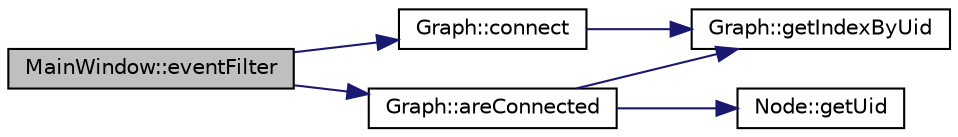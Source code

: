 digraph "MainWindow::eventFilter"
{
  edge [fontname="Helvetica",fontsize="10",labelfontname="Helvetica",labelfontsize="10"];
  node [fontname="Helvetica",fontsize="10",shape=record];
  rankdir="LR";
  Node12 [label="MainWindow::eventFilter",height=0.2,width=0.4,color="black", fillcolor="grey75", style="filled", fontcolor="black"];
  Node12 -> Node13 [color="midnightblue",fontsize="10",style="solid",fontname="Helvetica"];
  Node13 [label="Graph::areConnected",height=0.2,width=0.4,color="black", fillcolor="white", style="filled",URL="$class_graph.html#af392b6a490dee43fb2448b2d969353b0",tooltip="areConnected "];
  Node13 -> Node14 [color="midnightblue",fontsize="10",style="solid",fontname="Helvetica"];
  Node14 [label="Graph::getIndexByUid",height=0.2,width=0.4,color="black", fillcolor="white", style="filled",URL="$class_graph.html#a2d8d8d9edb8a496d5c252132cdbbbc08",tooltip="getIndexByUid "];
  Node13 -> Node15 [color="midnightblue",fontsize="10",style="solid",fontname="Helvetica"];
  Node15 [label="Node::getUid",height=0.2,width=0.4,color="black", fillcolor="white", style="filled",URL="$class_node.html#a53a0fb412c1047a27e07e7e4c5749bee",tooltip="Getter UID. "];
  Node12 -> Node16 [color="midnightblue",fontsize="10",style="solid",fontname="Helvetica"];
  Node16 [label="Graph::connect",height=0.2,width=0.4,color="black", fillcolor="white", style="filled",URL="$class_graph.html#a6f487be56c6a426443caa718e33c5399",tooltip="connect(UID) "];
  Node16 -> Node14 [color="midnightblue",fontsize="10",style="solid",fontname="Helvetica"];
}

